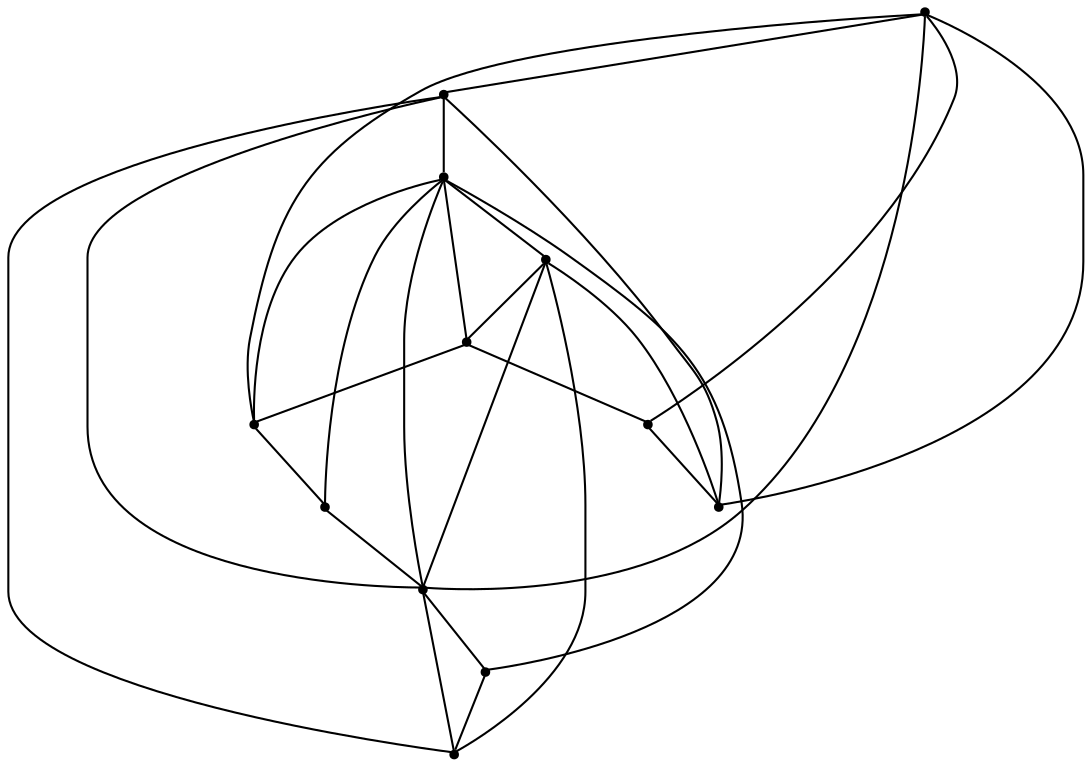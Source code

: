 graph {
  node [shape=point,comment="{\"directed\":false,\"doi\":\"10.1007/978-3-540-70904-6_11\",\"figure\":\"2 (3)\"}"]

  v0 [pos="587.554090207122,446.05914221869574"]
  v1 [pos="563.9872115734012,358.0217785305448"]
  v2 [pos="258.96483466569765,358.0227957831489"]
  v3 [pos="323.4268350290697,293.5748206244575"]
  v4 [pos="411.4786223655523,270.0134065416124"]
  v5 [pos="563.9851130995639,534.0925004747179"]
  v6 [pos="499.53249227834306,293.5748206244575"]
  v7 [pos="323.42265397892436,598.5425101386177"]
  v8 [pos="499.53249227834306,598.5425101386177"]
  v9 [pos="411.4786223655523,622.1050686306424"]
  v10 [pos="258.96068541061044,534.0967602199978"]
  v11 [pos="235.39898937136627,446.0591422186958"]

  v0 -- v1 [id="-1",pos="587.554090207122,446.05914221869574 563.9872115734012,358.0217785305448 563.9872115734012,358.0217785305448 563.9872115734012,358.0217785305448"]
  v11 -- v0 [id="-2",pos="235.39898937136627,446.0591422186958 587.554090207122,446.05914221869574 587.554090207122,446.05914221869574 587.554090207122,446.05914221869574"]
  v11 -- v2 [id="-3",pos="235.39898937136627,446.0591422186958 258.96483466569765,358.0227957831489 258.96483466569765,358.0227957831489 258.96483466569765,358.0227957831489"]
  v10 -- v1 [id="-4",pos="258.96068541061044,534.0967602199978 563.9872115734012,358.0217785305448 563.9872115734012,358.0217785305448 563.9872115734012,358.0217785305448"]
  v10 -- v11 [id="-5",pos="258.96068541061044,534.0967602199978 235.39898937136627,446.0591422186958 235.39898937136627,446.0591422186958 235.39898937136627,446.0591422186958"]
  v2 -- v3 [id="-6",pos="258.96483466569765,358.0227957831489 323.4268350290697,293.5748206244575 323.4268350290697,293.5748206244575 323.4268350290697,293.5748206244575"]
  v7 -- v0 [id="-7",pos="323.42265397892436,598.5425101386177 587.554090207122,446.05914221869574 587.554090207122,446.05914221869574 587.554090207122,446.05914221869574"]
  v7 -- v2 [id="-8",pos="323.42265397892436,598.5425101386177 258.96483466569765,358.0227957831489 258.96483466569765,358.0227957831489 258.96483466569765,358.0227957831489"]
  v7 -- v11 [id="-9",pos="323.42265397892436,598.5425101386177 235.39898937136627,446.0591422186958 235.39898937136627,446.0591422186958 235.39898937136627,446.0591422186958"]
  v7 -- v10 [id="-10",pos="323.42265397892436,598.5425101386177 258.96068541061044,534.0967602199978 258.96068541061044,534.0967602199978 258.96068541061044,534.0967602199978"]
  v7 -- v1 [id="-11",pos="323.42265397892436,598.5425101386177 563.9872115734012,358.0217785305448 563.9872115734012,358.0217785305448 563.9872115734012,358.0217785305448"]
  v3 -- v8 [id="-12",pos="323.4268350290697,293.5748206244575 499.53249227834306,598.5425101386177 499.53249227834306,598.5425101386177 499.53249227834306,598.5425101386177"]
  v3 -- v4 [id="-13",pos="323.4268350290697,293.5748206244575 411.4786223655523,270.0134065416124 411.4786223655523,270.0134065416124 411.4786223655523,270.0134065416124"]
  v9 -- v4 [id="-14",pos="411.4786223655523,622.1050686306424 411.4786223655523,270.0134065416124 411.4786223655523,270.0134065416124 411.4786223655523,270.0134065416124"]
  v9 -- v7 [id="-15",pos="411.4786223655523,622.1050686306424 323.42265397892436,598.5425101386177 323.42265397892436,598.5425101386177 323.42265397892436,598.5425101386177"]
  v9 -- v5 [id="-16",pos="411.4786223655523,622.1050686306424 563.9851130995639,534.0925004747179 563.9851130995639,534.0925004747179 563.9851130995639,534.0925004747179"]
  v9 -- v8 [id="-17",pos="411.4786223655523,622.1050686306424 499.53249227834306,598.5425101386177 499.53249227834306,598.5425101386177 499.53249227834306,598.5425101386177"]
  v9 -- v0 [id="-18",pos="411.4786223655523,622.1050686306424 587.554090207122,446.05914221869574 587.554090207122,446.05914221869574 587.554090207122,446.05914221869574"]
  v4 -- v6 [id="-19",pos="411.4786223655523,270.0134065416124 499.53249227834306,293.5748206244575 499.53249227834306,293.5748206244575 499.53249227834306,293.5748206244575"]
  v8 -- v5 [id="-20",pos="499.53249227834306,598.5425101386177 563.9851130995639,534.0925004747179 563.9851130995639,534.0925004747179 563.9851130995639,534.0925004747179"]
  v6 -- v7 [id="-21",pos="499.53249227834306,293.5748206244575 323.42265397892436,598.5425101386177 323.42265397892436,598.5425101386177 323.42265397892436,598.5425101386177"]
  v6 -- v1 [id="-22",pos="499.53249227834306,293.5748206244575 563.9872115734012,358.0217785305448 563.9872115734012,358.0217785305448 563.9872115734012,358.0217785305448"]
  v5 -- v2 [id="-23",pos="563.9851130995639,534.0925004747179 258.96483466569765,358.0227957831489 258.96483466569765,358.0227957831489 258.96483466569765,358.0227957831489"]
  v5 -- v0 [id="-24",pos="563.9851130995639,534.0925004747179 587.554090207122,446.05914221869574 587.554090207122,446.05914221869574 587.554090207122,446.05914221869574"]
  v1 -- v4 [id="-25",pos="563.9872115734012,358.0217785305448 411.4786223655523,270.0134065416124 411.4786223655523,270.0134065416124 411.4786223655523,270.0134065416124"]
  v1 -- v3 [id="-26",pos="563.9872115734012,358.0217785305448 323.4268350290697,293.5748206244575 323.4268350290697,293.5748206244575 323.4268350290697,293.5748206244575"]
  v1 -- v2 [id="-27",pos="563.9872115734012,358.0217785305448 258.96483466569765,358.0227957831489 258.96483466569765,358.0227957831489 258.96483466569765,358.0227957831489"]
}